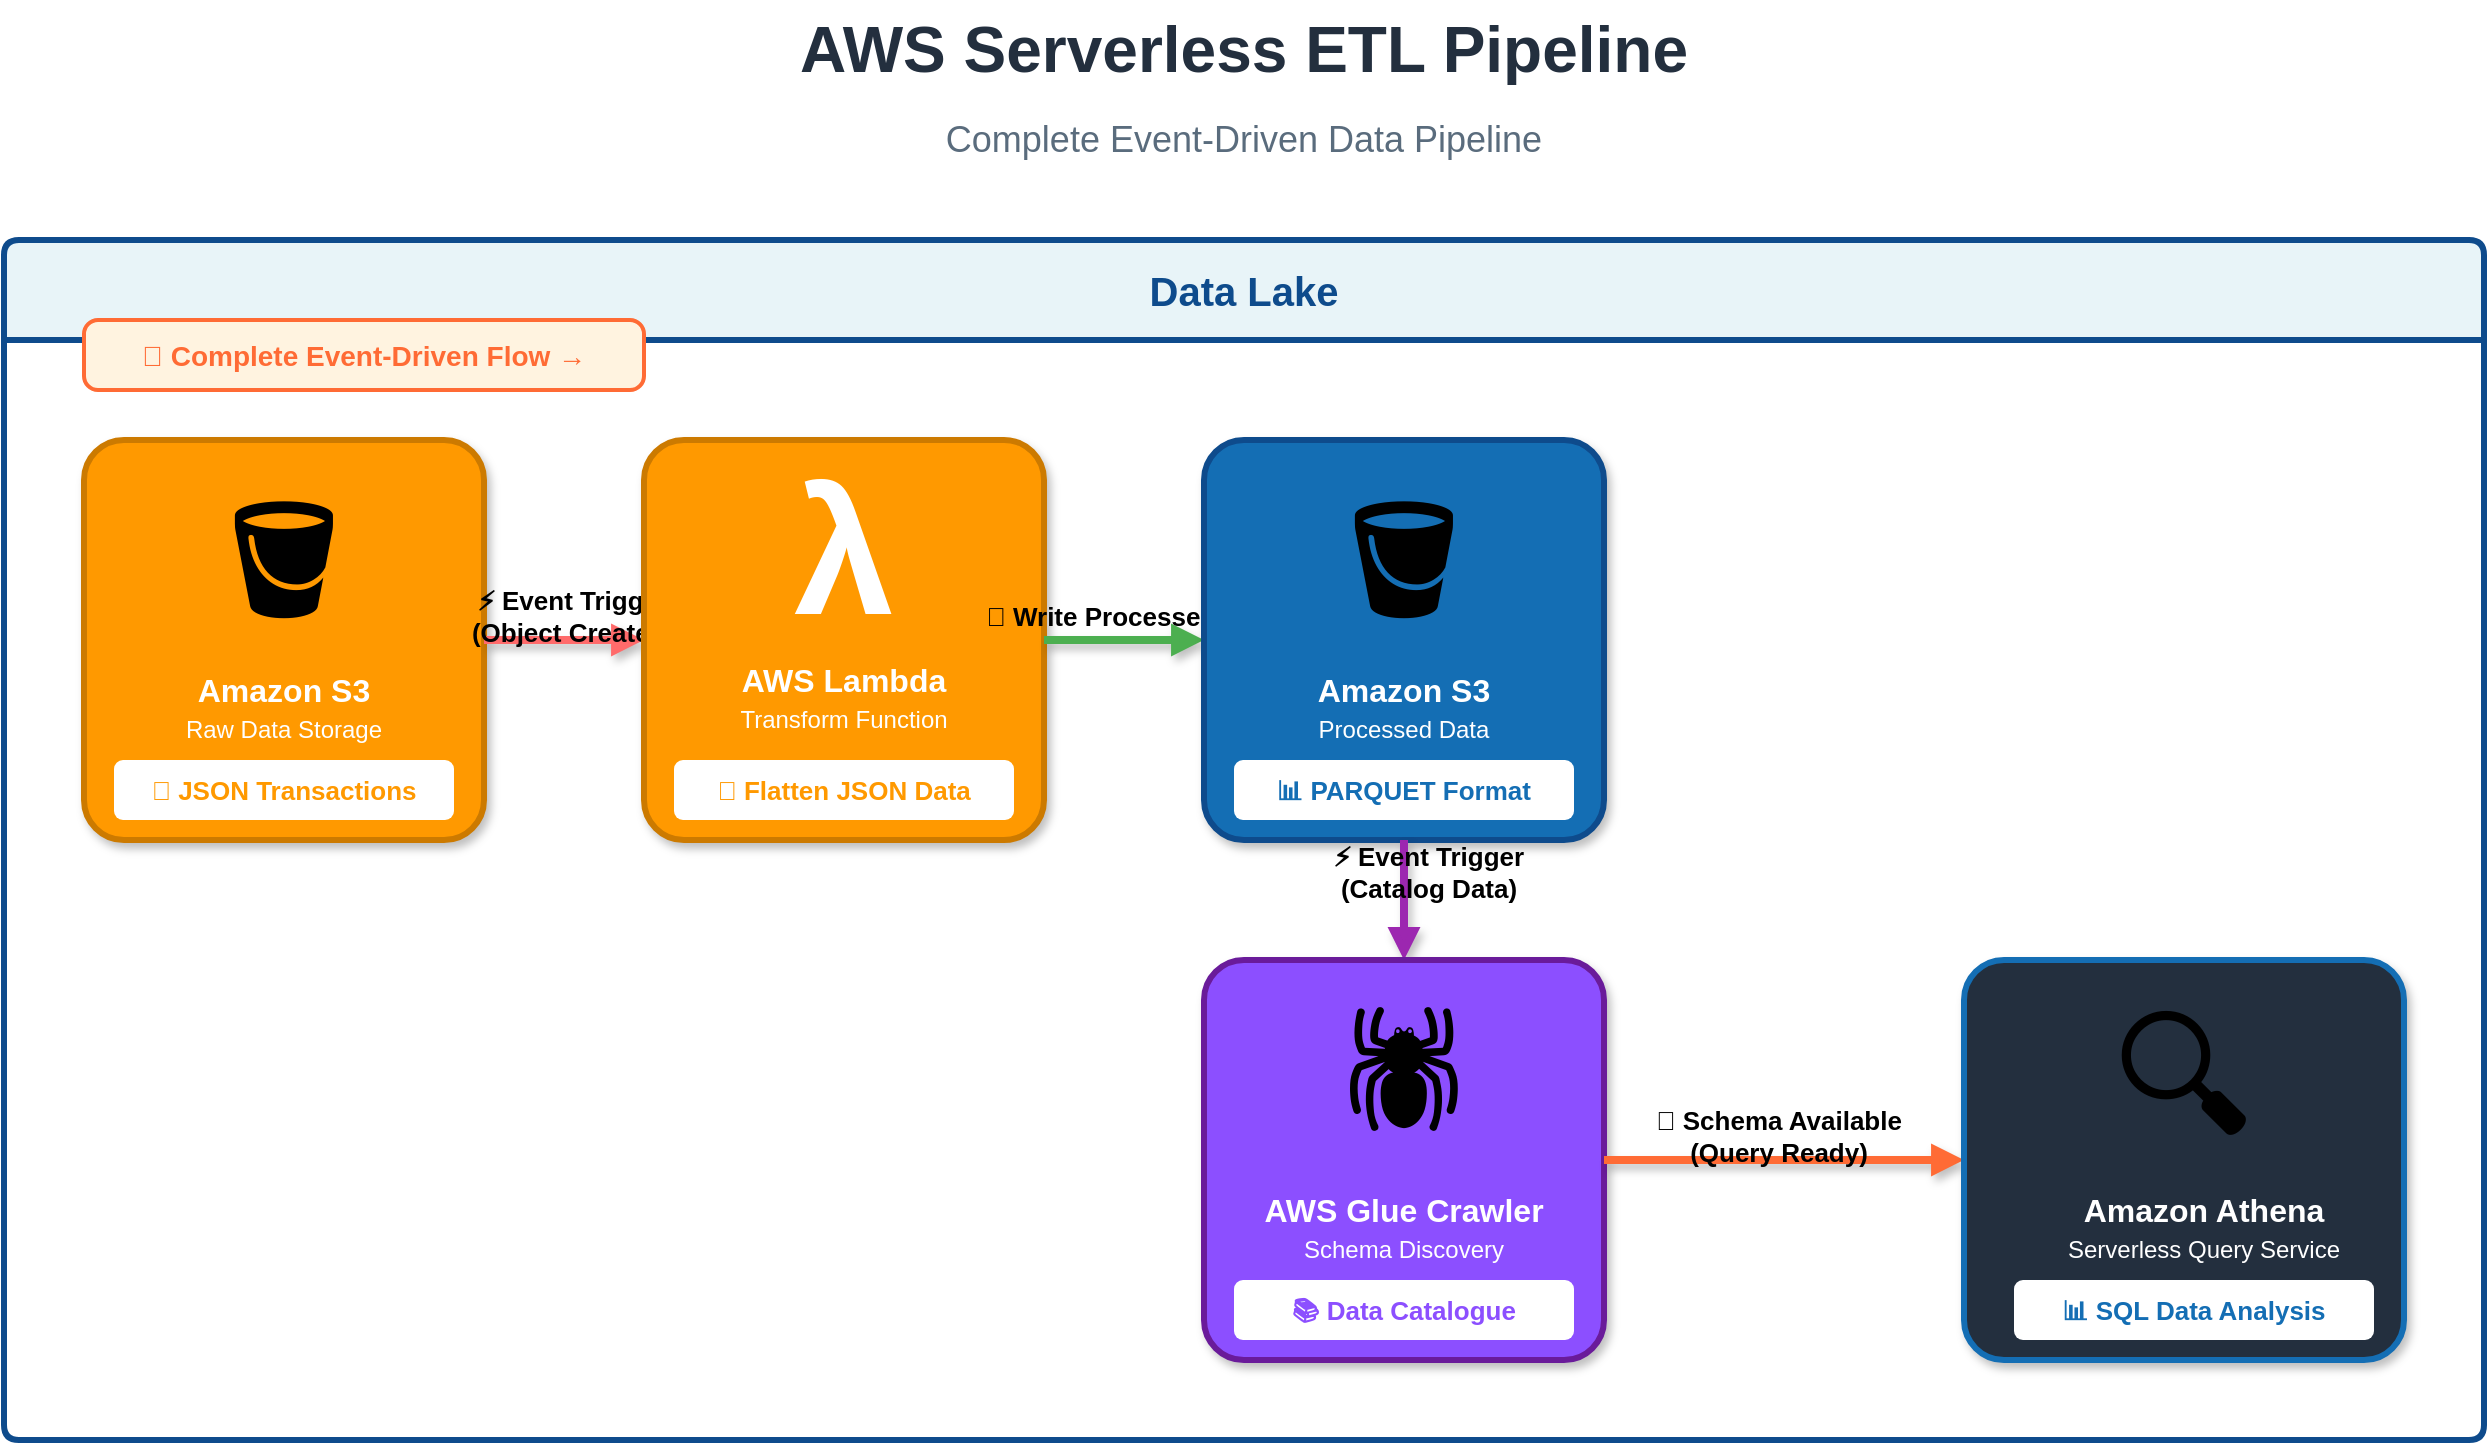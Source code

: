 <mxfile version="27.0.9">
  <diagram name="AWS Serverless ETL Pipeline" id="_ED426dgf5BQ_GMonB1E">
    <mxGraphModel dx="1481" dy="815" grid="1" gridSize="10" guides="1" tooltips="1" connect="1" arrows="1" fold="1" page="1" pageScale="1" pageWidth="1100" pageHeight="850" math="0" shadow="0">
      <root>
        <mxCell id="0" />
        <mxCell id="1" parent="0" />
        <mxCell id="31lsvgTI_3Ia9t0z7AM7-1" value="AWS Serverless ETL Pipeline" style="text;html=1;strokeColor=none;fillColor=none;align=center;verticalAlign=middle;whiteSpace=wrap;rounded=0;fontSize=32;fontStyle=1;fontColor=#232F3E;" vertex="1" parent="1">
          <mxGeometry x="400" y="40" width="600" height="50" as="geometry" />
        </mxCell>
        <mxCell id="31lsvgTI_3Ia9t0z7AM7-2" value="Complete Event-Driven Data Pipeline" style="text;html=1;strokeColor=none;fillColor=none;align=center;verticalAlign=middle;whiteSpace=wrap;rounded=0;fontSize=18;fontColor=#5A6C7D;" vertex="1" parent="1">
          <mxGeometry x="400" y="95" width="600" height="30" as="geometry" />
        </mxCell>
        <mxCell id="31lsvgTI_3Ia9t0z7AM7-3" value="Data Lake" style="swimlane;whiteSpace=wrap;html=1;fontSize=20;fontStyle=1;fillColor=#E8F4F8;strokeColor=#0E4B8C;strokeWidth=3;rounded=1;arcSize=5;fontColor=#0E4B8C;startSize=50;" vertex="1" parent="1">
          <mxGeometry x="80" y="160" width="1240" height="600" as="geometry" />
        </mxCell>
        <mxCell id="31lsvgTI_3Ia9t0z7AM7-4" value="" style="rounded=1;whiteSpace=wrap;html=1;fillColor=#FF9900;strokeColor=#CC7A00;strokeWidth=3;shadow=1;fontSize=14;arcSize=10;" vertex="1" parent="31lsvgTI_3Ia9t0z7AM7-3">
          <mxGeometry x="40" y="100" width="200" height="200" as="geometry" />
        </mxCell>
        <mxCell id="31lsvgTI_3Ia9t0z7AM7-5" value="🪣" style="text;html=1;strokeColor=none;fillColor=none;align=center;verticalAlign=middle;whiteSpace=wrap;rounded=0;fontSize=72;" vertex="1" parent="31lsvgTI_3Ia9t0z7AM7-3">
          <mxGeometry x="85" y="120" width="110" height="80" as="geometry" />
        </mxCell>
        <mxCell id="31lsvgTI_3Ia9t0z7AM7-6" value="Amazon S3" style="text;html=1;strokeColor=none;fillColor=none;align=center;verticalAlign=middle;whiteSpace=wrap;rounded=0;fontSize=16;fontStyle=1;fontColor=#FFFFFF;" vertex="1" parent="31lsvgTI_3Ia9t0z7AM7-3">
          <mxGeometry x="65" y="210" width="150" height="30" as="geometry" />
        </mxCell>
        <mxCell id="31lsvgTI_3Ia9t0z7AM7-7" value="Raw Data Storage" style="text;html=1;strokeColor=none;fillColor=none;align=center;verticalAlign=middle;whiteSpace=wrap;rounded=0;fontSize=12;fontColor=#FFFFFF;" vertex="1" parent="31lsvgTI_3Ia9t0z7AM7-3">
          <mxGeometry x="65" y="235" width="150" height="20" as="geometry" />
        </mxCell>
        <mxCell id="31lsvgTI_3Ia9t0z7AM7-8" value="📄 JSON Transactions" style="text;html=1;strokeColor=none;fillColor=#FFFFFF;align=center;verticalAlign=middle;whiteSpace=wrap;rounded=1;fontSize=13;fontStyle=1;fontColor=#FF9900;arcSize=15;" vertex="1" parent="31lsvgTI_3Ia9t0z7AM7-3">
          <mxGeometry x="55" y="260" width="170" height="30" as="geometry" />
        </mxCell>
        <mxCell id="31lsvgTI_3Ia9t0z7AM7-9" value="" style="edgeStyle=orthogonalEdgeStyle;rounded=1;orthogonalLoop=1;jettySize=auto;html=1;strokeWidth=4;strokeColor=#FF6B6B;fillColor=#FF6B6B;shadow=1;startArrow=none;startFill=0;endArrow=block;endFill=1;curved=1;" edge="1" parent="31lsvgTI_3Ia9t0z7AM7-3" source="31lsvgTI_3Ia9t0z7AM7-4" target="31lsvgTI_3Ia9t0z7AM7-11">
          <mxGeometry relative="1" as="geometry" />
        </mxCell>
        <mxCell id="31lsvgTI_3Ia9t0z7AM7-10" value="⚡ Event Trigger&lt;br&gt;(Object Created)" style="edgeLabel;html=1;align=center;verticalAlign=middle;resizable=0;points=[];fontSize=13;fontStyle=1;fillColor=#FFE5E5;strokeColor=#FF6B6B;rounded=1;labelBackgroundColor=none;backgroundColor=#FFE5E5;strokeWidth=2;" vertex="1" connectable="0" parent="31lsvgTI_3Ia9t0z7AM7-9">
          <mxGeometry x="-0.15" y="2" relative="1" as="geometry">
            <mxPoint x="10" y="-10" as="offset" />
          </mxGeometry>
        </mxCell>
        <mxCell id="31lsvgTI_3Ia9t0z7AM7-11" value="" style="rounded=1;whiteSpace=wrap;html=1;fillColor=#FF9900;strokeColor=#CC7A00;strokeWidth=3;shadow=1;fontSize=14;arcSize=10;" vertex="1" parent="31lsvgTI_3Ia9t0z7AM7-3">
          <mxGeometry x="320" y="100" width="200" height="200" as="geometry" />
        </mxCell>
        <mxCell id="31lsvgTI_3Ia9t0z7AM7-12" value="λ" style="text;html=1;strokeColor=none;fillColor=none;align=center;verticalAlign=middle;whiteSpace=wrap;rounded=0;fontSize=90;fontStyle=1;fontColor=#FFFFFF;" vertex="1" parent="31lsvgTI_3Ia9t0z7AM7-3">
          <mxGeometry x="365" y="115" width="110" height="80" as="geometry" />
        </mxCell>
        <mxCell id="31lsvgTI_3Ia9t0z7AM7-13" value="AWS Lambda" style="text;html=1;strokeColor=none;fillColor=none;align=center;verticalAlign=middle;whiteSpace=wrap;rounded=0;fontSize=16;fontStyle=1;fontColor=#FFFFFF;" vertex="1" parent="31lsvgTI_3Ia9t0z7AM7-3">
          <mxGeometry x="345" y="205" width="150" height="30" as="geometry" />
        </mxCell>
        <mxCell id="31lsvgTI_3Ia9t0z7AM7-14" value="Transform Function" style="text;html=1;strokeColor=none;fillColor=none;align=center;verticalAlign=middle;whiteSpace=wrap;rounded=0;fontSize=12;fontColor=#FFFFFF;" vertex="1" parent="31lsvgTI_3Ia9t0z7AM7-3">
          <mxGeometry x="345" y="230" width="150" height="20" as="geometry" />
        </mxCell>
        <mxCell id="31lsvgTI_3Ia9t0z7AM7-15" value="🔄 Flatten JSON Data" style="text;html=1;strokeColor=none;fillColor=#FFFFFF;align=center;verticalAlign=middle;whiteSpace=wrap;rounded=1;fontSize=13;fontStyle=1;fontColor=#FF9900;arcSize=15;" vertex="1" parent="31lsvgTI_3Ia9t0z7AM7-3">
          <mxGeometry x="335" y="260" width="170" height="30" as="geometry" />
        </mxCell>
        <mxCell id="31lsvgTI_3Ia9t0z7AM7-16" value="" style="edgeStyle=orthogonalEdgeStyle;rounded=1;orthogonalLoop=1;jettySize=auto;html=1;strokeWidth=4;strokeColor=#4CAF50;fillColor=#4CAF50;shadow=1;startArrow=none;startFill=0;endArrow=block;endFill=1;curved=1;" edge="1" parent="31lsvgTI_3Ia9t0z7AM7-3" source="31lsvgTI_3Ia9t0z7AM7-11" target="31lsvgTI_3Ia9t0z7AM7-18">
          <mxGeometry relative="1" as="geometry" />
        </mxCell>
        <mxCell id="31lsvgTI_3Ia9t0z7AM7-17" value="💾 Write Processed Data" style="edgeLabel;html=1;align=center;verticalAlign=middle;resizable=0;points=[];fontSize=13;fontStyle=1;fillColor=#E8F5E9;strokeColor=#4CAF50;rounded=1;labelBackgroundColor=none;backgroundColor=#E8F5E9;strokeWidth=2;" vertex="1" connectable="0" parent="31lsvgTI_3Ia9t0z7AM7-16">
          <mxGeometry x="-0.15" y="2" relative="1" as="geometry">
            <mxPoint x="10" y="-10" as="offset" />
          </mxGeometry>
        </mxCell>
        <mxCell id="31lsvgTI_3Ia9t0z7AM7-18" value="" style="rounded=1;whiteSpace=wrap;html=1;fillColor=#146EB4;strokeColor=#0E4B8C;strokeWidth=3;shadow=1;fontSize=14;arcSize=10;" vertex="1" parent="31lsvgTI_3Ia9t0z7AM7-3">
          <mxGeometry x="600" y="100" width="200" height="200" as="geometry" />
        </mxCell>
        <mxCell id="31lsvgTI_3Ia9t0z7AM7-19" value="🪣" style="text;html=1;strokeColor=none;fillColor=none;align=center;verticalAlign=middle;whiteSpace=wrap;rounded=0;fontSize=72;" vertex="1" parent="31lsvgTI_3Ia9t0z7AM7-3">
          <mxGeometry x="645" y="120" width="110" height="80" as="geometry" />
        </mxCell>
        <mxCell id="31lsvgTI_3Ia9t0z7AM7-20" value="Amazon S3" style="text;html=1;strokeColor=none;fillColor=none;align=center;verticalAlign=middle;whiteSpace=wrap;rounded=0;fontSize=16;fontStyle=1;fontColor=#FFFFFF;" vertex="1" parent="31lsvgTI_3Ia9t0z7AM7-3">
          <mxGeometry x="625" y="210" width="150" height="30" as="geometry" />
        </mxCell>
        <mxCell id="31lsvgTI_3Ia9t0z7AM7-21" value="Processed Data" style="text;html=1;strokeColor=none;fillColor=none;align=center;verticalAlign=middle;whiteSpace=wrap;rounded=0;fontSize=12;fontColor=#FFFFFF;" vertex="1" parent="31lsvgTI_3Ia9t0z7AM7-3">
          <mxGeometry x="625" y="235" width="150" height="20" as="geometry" />
        </mxCell>
        <mxCell id="31lsvgTI_3Ia9t0z7AM7-22" value="📊 PARQUET Format" style="text;html=1;strokeColor=none;fillColor=#FFFFFF;align=center;verticalAlign=middle;whiteSpace=wrap;rounded=1;fontSize=13;fontStyle=1;fontColor=#146EB4;arcSize=15;" vertex="1" parent="31lsvgTI_3Ia9t0z7AM7-3">
          <mxGeometry x="615" y="260" width="170" height="30" as="geometry" />
        </mxCell>
        <mxCell id="31lsvgTI_3Ia9t0z7AM7-23" value="" style="edgeStyle=orthogonalEdgeStyle;rounded=1;orthogonalLoop=1;jettySize=auto;html=1;strokeWidth=4;strokeColor=#9C27B0;fillColor=#9C27B0;shadow=1;startArrow=none;startFill=0;endArrow=block;endFill=1;curved=1;" edge="1" parent="31lsvgTI_3Ia9t0z7AM7-3" source="31lsvgTI_3Ia9t0z7AM7-18" target="31lsvgTI_3Ia9t0z7AM7-25">
          <mxGeometry relative="1" as="geometry" />
        </mxCell>
        <mxCell id="31lsvgTI_3Ia9t0z7AM7-24" value="⚡ Event Trigger&lt;br&gt;(Catalog Data)" style="edgeLabel;html=1;align=center;verticalAlign=middle;resizable=0;points=[];fontSize=13;fontStyle=1;fillColor=#F3E5F5;strokeColor=#9C27B0;rounded=1;labelBackgroundColor=none;backgroundColor=#F3E5F5;strokeWidth=2;" vertex="1" connectable="0" parent="31lsvgTI_3Ia9t0z7AM7-23">
          <mxGeometry x="-0.15" y="2" relative="1" as="geometry">
            <mxPoint x="10" y="-10" as="offset" />
          </mxGeometry>
        </mxCell>
        <mxCell id="31lsvgTI_3Ia9t0z7AM7-25" value="" style="rounded=1;whiteSpace=wrap;html=1;fillColor=#8C4FFF;strokeColor=#6A1B9A;strokeWidth=3;shadow=1;fontSize=14;arcSize=10;" vertex="1" parent="31lsvgTI_3Ia9t0z7AM7-3">
          <mxGeometry x="600" y="360" width="200" height="200" as="geometry" />
        </mxCell>
        <mxCell id="31lsvgTI_3Ia9t0z7AM7-26" value="🕷️" style="text;html=1;strokeColor=none;fillColor=none;align=center;verticalAlign=middle;whiteSpace=wrap;rounded=0;fontSize=72;" vertex="1" parent="31lsvgTI_3Ia9t0z7AM7-3">
          <mxGeometry x="645" y="380" width="110" height="80" as="geometry" />
        </mxCell>
        <mxCell id="31lsvgTI_3Ia9t0z7AM7-27" value="AWS Glue Crawler" style="text;html=1;strokeColor=none;fillColor=none;align=center;verticalAlign=middle;whiteSpace=wrap;rounded=0;fontSize=16;fontStyle=1;fontColor=#FFFFFF;" vertex="1" parent="31lsvgTI_3Ia9t0z7AM7-3">
          <mxGeometry x="625" y="470" width="150" height="30" as="geometry" />
        </mxCell>
        <mxCell id="31lsvgTI_3Ia9t0z7AM7-28" value="Schema Discovery" style="text;html=1;strokeColor=none;fillColor=none;align=center;verticalAlign=middle;whiteSpace=wrap;rounded=0;fontSize=12;fontColor=#FFFFFF;" vertex="1" parent="31lsvgTI_3Ia9t0z7AM7-3">
          <mxGeometry x="625" y="495" width="150" height="20" as="geometry" />
        </mxCell>
        <mxCell id="31lsvgTI_3Ia9t0z7AM7-29" value="📚 Data Catalogue" style="text;html=1;strokeColor=none;fillColor=#FFFFFF;align=center;verticalAlign=middle;whiteSpace=wrap;rounded=1;fontSize=13;fontStyle=1;fontColor=#8C4FFF;arcSize=15;" vertex="1" parent="31lsvgTI_3Ia9t0z7AM7-3">
          <mxGeometry x="615" y="520" width="170" height="30" as="geometry" />
        </mxCell>
        <mxCell id="31lsvgTI_3Ia9t0z7AM7-30" value="" style="edgeStyle=orthogonalEdgeStyle;rounded=1;orthogonalLoop=1;jettySize=auto;html=1;strokeWidth=4;strokeColor=#FF6B35;fillColor=#FF6B35;shadow=1;startArrow=none;startFill=0;endArrow=block;endFill=1;curved=1;" edge="1" parent="31lsvgTI_3Ia9t0z7AM7-3" source="31lsvgTI_3Ia9t0z7AM7-25" target="31lsvgTI_3Ia9t0z7AM7-32">
          <mxGeometry relative="1" as="geometry" />
        </mxCell>
        <mxCell id="31lsvgTI_3Ia9t0z7AM7-31" value="🔗 Schema Available&lt;br&gt;(Query Ready)" style="edgeLabel;html=1;align=center;verticalAlign=middle;resizable=0;points=[];fontSize=13;fontStyle=1;fillColor=#FFF3E0;strokeColor=#FF6B35;rounded=1;labelBackgroundColor=none;backgroundColor=#FFF3E0;strokeWidth=2;" vertex="1" connectable="0" parent="31lsvgTI_3Ia9t0z7AM7-30">
          <mxGeometry x="-0.15" y="2" relative="1" as="geometry">
            <mxPoint x="10" y="-10" as="offset" />
          </mxGeometry>
        </mxCell>
        <mxCell id="31lsvgTI_3Ia9t0z7AM7-32" value="" style="rounded=1;whiteSpace=wrap;html=1;fillColor=#232F3E;strokeColor=#146EB4;strokeWidth=3;shadow=1;fontSize=14;arcSize=10;" vertex="1" parent="31lsvgTI_3Ia9t0z7AM7-3">
          <mxGeometry x="980" y="360" width="220" height="200" as="geometry" />
        </mxCell>
        <mxCell id="31lsvgTI_3Ia9t0z7AM7-33" value="🔍" style="text;html=1;strokeColor=none;fillColor=none;align=center;verticalAlign=middle;whiteSpace=wrap;rounded=0;fontSize=72;" vertex="1" parent="31lsvgTI_3Ia9t0z7AM7-3">
          <mxGeometry x="1035" y="380" width="110" height="80" as="geometry" />
        </mxCell>
        <mxCell id="31lsvgTI_3Ia9t0z7AM7-34" value="Amazon Athena" style="text;html=1;strokeColor=none;fillColor=none;align=center;verticalAlign=middle;whiteSpace=wrap;rounded=0;fontSize=16;fontStyle=1;fontColor=#FFFFFF;" vertex="1" parent="31lsvgTI_3Ia9t0z7AM7-3">
          <mxGeometry x="1015" y="470" width="170" height="30" as="geometry" />
        </mxCell>
        <mxCell id="31lsvgTI_3Ia9t0z7AM7-35" value="Serverless Query Service" style="text;html=1;strokeColor=none;fillColor=none;align=center;verticalAlign=middle;whiteSpace=wrap;rounded=0;fontSize=12;fontColor=#FFFFFF;" vertex="1" parent="31lsvgTI_3Ia9t0z7AM7-3">
          <mxGeometry x="1015" y="495" width="170" height="20" as="geometry" />
        </mxCell>
        <mxCell id="31lsvgTI_3Ia9t0z7AM7-36" value="📊 SQL Data Analysis" style="text;html=1;strokeColor=none;fillColor=#FFFFFF;align=center;verticalAlign=middle;whiteSpace=wrap;rounded=1;fontSize=13;fontStyle=1;fontColor=#146EB4;arcSize=15;" vertex="1" parent="31lsvgTI_3Ia9t0z7AM7-3">
          <mxGeometry x="1005" y="520" width="180" height="30" as="geometry" />
        </mxCell>
        <mxCell id="31lsvgTI_3Ia9t0z7AM7-37" value="🔄 Complete Event-Driven Flow →" style="text;html=1;strokeColor=#FF6B35;fillColor=#FFF3E0;align=center;verticalAlign=middle;whiteSpace=wrap;rounded=1;fontSize=14;fontStyle=1;fontColor=#FF6B35;arcSize=20;strokeWidth=2;" vertex="1" parent="31lsvgTI_3Ia9t0z7AM7-3">
          <mxGeometry x="40" y="40" width="280" height="35" as="geometry" />
        </mxCell>
      </root>
    </mxGraphModel>
  </diagram>
</mxfile>
